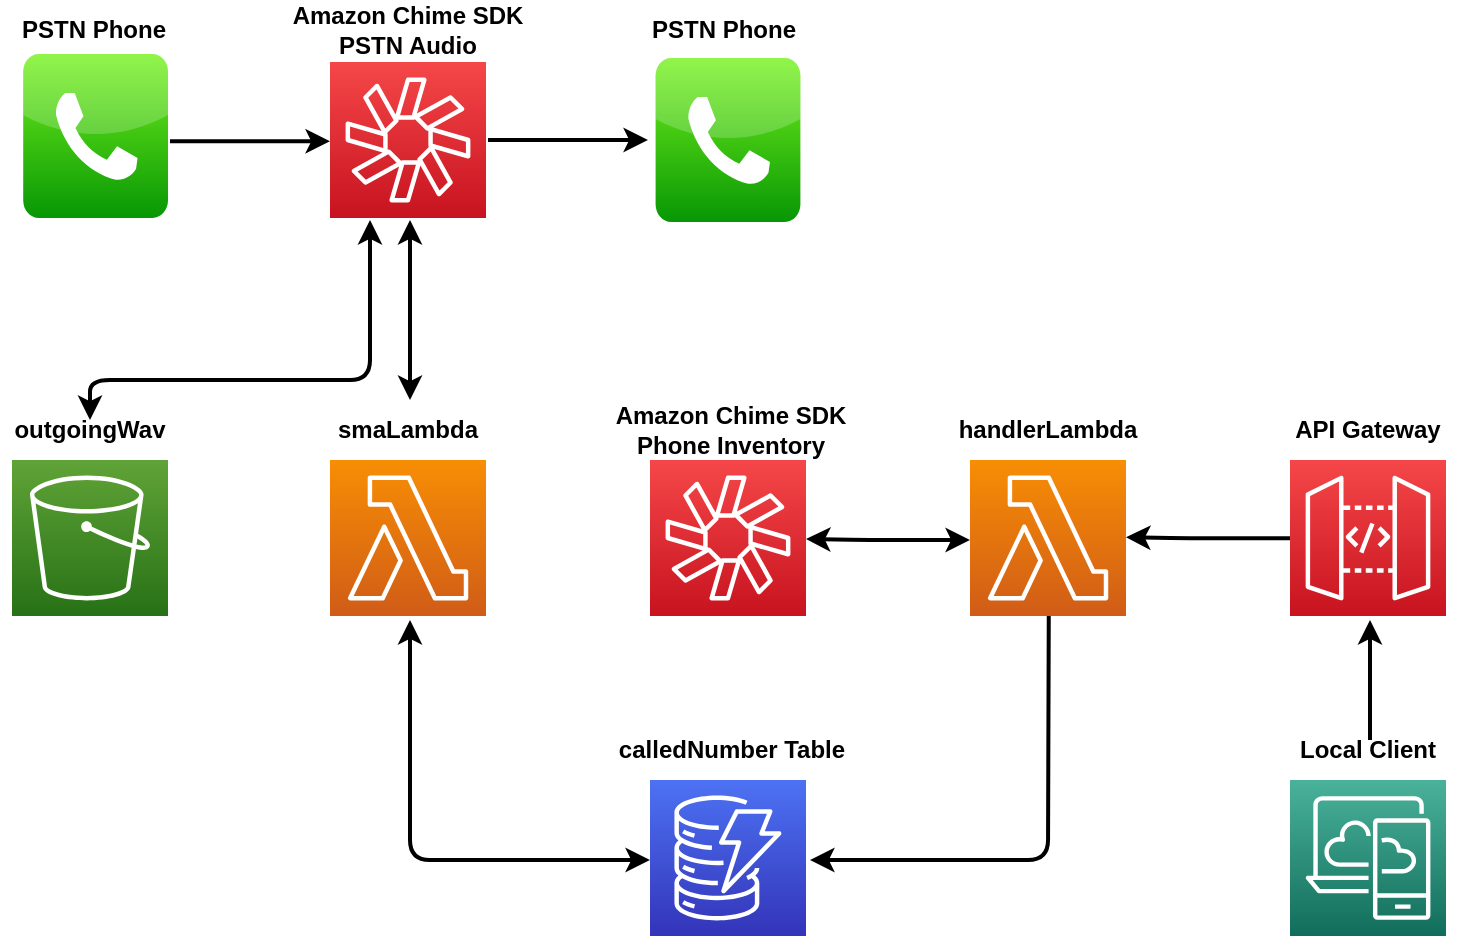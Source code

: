 <mxfile version="15.8.6" type="device"><diagram id="oYj_X80zAQdcjjk3Cy2O" name="Page-1"><mxGraphModel dx="1426" dy="743" grid="1" gridSize="10" guides="1" tooltips="1" connect="1" arrows="1" fold="1" page="1" pageScale="1" pageWidth="850" pageHeight="1100" math="0" shadow="0"><root><mxCell id="0"/><mxCell id="1" parent="0"/><mxCell id="L-JmHDQU-BmvRooXIAhx-1" value="" style="outlineConnect=0;fontColor=#232F3E;gradientColor=#F78E04;gradientDirection=north;fillColor=#D05C17;strokeColor=#ffffff;dashed=0;verticalLabelPosition=bottom;verticalAlign=top;align=center;html=1;fontSize=12;fontStyle=0;aspect=fixed;shape=mxgraph.aws4.resourceIcon;resIcon=mxgraph.aws4.lambda;" vertex="1" parent="1"><mxGeometry x="240" y="360" width="78" height="78" as="geometry"/></mxCell><mxCell id="L-JmHDQU-BmvRooXIAhx-2" value="" style="outlineConnect=0;fontColor=#232F3E;gradientColor=#F78E04;gradientDirection=north;fillColor=#D05C17;strokeColor=#ffffff;dashed=0;verticalLabelPosition=bottom;verticalAlign=top;align=center;html=1;fontSize=12;fontStyle=0;aspect=fixed;shape=mxgraph.aws4.resourceIcon;resIcon=mxgraph.aws4.lambda;" vertex="1" parent="1"><mxGeometry x="560" y="360" width="78" height="78" as="geometry"/></mxCell><mxCell id="L-JmHDQU-BmvRooXIAhx-3" value="" style="outlineConnect=0;fontColor=#232F3E;gradientColor=#F54749;gradientDirection=north;fillColor=#C7131F;strokeColor=#ffffff;dashed=0;verticalLabelPosition=bottom;verticalAlign=top;align=center;html=1;fontSize=12;fontStyle=0;aspect=fixed;shape=mxgraph.aws4.resourceIcon;resIcon=mxgraph.aws4.chime;" vertex="1" parent="1"><mxGeometry x="400" y="360" width="78" height="78" as="geometry"/></mxCell><mxCell id="L-JmHDQU-BmvRooXIAhx-4" value="" style="outlineConnect=0;fontColor=#232F3E;gradientColor=#F54749;gradientDirection=north;fillColor=#C7131F;strokeColor=#ffffff;dashed=0;verticalLabelPosition=bottom;verticalAlign=top;align=center;html=1;fontSize=12;fontStyle=0;aspect=fixed;shape=mxgraph.aws4.resourceIcon;resIcon=mxgraph.aws4.api_gateway;" vertex="1" parent="1"><mxGeometry x="720" y="360" width="78" height="78" as="geometry"/></mxCell><mxCell id="L-JmHDQU-BmvRooXIAhx-5" value="" style="outlineConnect=0;fontColor=#232F3E;gradientColor=#60A337;gradientDirection=north;fillColor=#277116;strokeColor=#ffffff;dashed=0;verticalLabelPosition=bottom;verticalAlign=top;align=center;html=1;fontSize=12;fontStyle=0;aspect=fixed;shape=mxgraph.aws4.resourceIcon;resIcon=mxgraph.aws4.s3;" vertex="1" parent="1"><mxGeometry x="81" y="360" width="78" height="78" as="geometry"/></mxCell><mxCell id="L-JmHDQU-BmvRooXIAhx-6" value="" style="outlineConnect=0;fontColor=#232F3E;gradientColor=#F54749;gradientDirection=north;fillColor=#C7131F;strokeColor=#ffffff;dashed=0;verticalLabelPosition=bottom;verticalAlign=top;align=center;html=1;fontSize=12;fontStyle=0;aspect=fixed;shape=mxgraph.aws4.resourceIcon;resIcon=mxgraph.aws4.chime;" vertex="1" parent="1"><mxGeometry x="240" y="161" width="78" height="78" as="geometry"/></mxCell><mxCell id="L-JmHDQU-BmvRooXIAhx-7" value="" style="endArrow=classic;startArrow=classic;html=1;strokeWidth=2;" edge="1" parent="1"><mxGeometry width="50" height="50" relative="1" as="geometry"><mxPoint x="280" y="330" as="sourcePoint"/><mxPoint x="280" y="240" as="targetPoint"/></mxGeometry></mxCell><mxCell id="L-JmHDQU-BmvRooXIAhx-8" value="" style="outlineConnect=0;fontColor=#232F3E;gradientColor=#4D72F3;gradientDirection=north;fillColor=#3334B9;strokeColor=#ffffff;dashed=0;verticalLabelPosition=bottom;verticalAlign=top;align=center;html=1;fontSize=12;fontStyle=0;aspect=fixed;shape=mxgraph.aws4.resourceIcon;resIcon=mxgraph.aws4.dynamodb;" vertex="1" parent="1"><mxGeometry x="400" y="520" width="78" height="78" as="geometry"/></mxCell><mxCell id="L-JmHDQU-BmvRooXIAhx-9" value="" style="endArrow=classic;startArrow=classic;html=1;strokeWidth=2;entryX=0;entryY=0.513;entryDx=0;entryDy=0;entryPerimeter=0;" edge="1" parent="1" target="L-JmHDQU-BmvRooXIAhx-8"><mxGeometry width="50" height="50" relative="1" as="geometry"><mxPoint x="280" y="440" as="sourcePoint"/><mxPoint x="300" y="540" as="targetPoint"/><Array as="points"><mxPoint x="280" y="560"/></Array></mxGeometry></mxCell><mxCell id="L-JmHDQU-BmvRooXIAhx-10" value="" style="endArrow=none;startArrow=classic;html=1;strokeWidth=2;endFill=0;" edge="1" parent="1"><mxGeometry width="50" height="50" relative="1" as="geometry"><mxPoint x="480" y="560" as="sourcePoint"/><mxPoint x="599.38" y="438" as="targetPoint"/><Array as="points"><mxPoint x="599" y="560"/></Array></mxGeometry></mxCell><mxCell id="L-JmHDQU-BmvRooXIAhx-11" value="" style="endArrow=classic;startArrow=none;html=1;strokeWidth=2;entryX=0;entryY=0.5;entryDx=0;entryDy=0;entryPerimeter=0;startFill=0;" edge="1" parent="1"><mxGeometry width="50" height="50" relative="1" as="geometry"><mxPoint x="319" y="200" as="sourcePoint"/><mxPoint x="399" y="200" as="targetPoint"/></mxGeometry></mxCell><mxCell id="L-JmHDQU-BmvRooXIAhx-12" value="" style="endArrow=classic;startArrow=none;html=1;strokeWidth=2;entryX=0;entryY=0.5;entryDx=0;entryDy=0;entryPerimeter=0;startFill=0;" edge="1" parent="1"><mxGeometry width="50" height="50" relative="1" as="geometry"><mxPoint x="160.0" y="200.66" as="sourcePoint"/><mxPoint x="240.0" y="200.66" as="targetPoint"/></mxGeometry></mxCell><mxCell id="L-JmHDQU-BmvRooXIAhx-13" value="" style="endArrow=classic;startArrow=classic;html=1;strokeWidth=2;" edge="1" parent="1" source="L-JmHDQU-BmvRooXIAhx-3"><mxGeometry width="50" height="50" relative="1" as="geometry"><mxPoint x="490.0" y="570" as="sourcePoint"/><mxPoint x="560" y="400" as="targetPoint"/><Array as="points"><mxPoint x="510" y="400"/></Array></mxGeometry></mxCell><mxCell id="L-JmHDQU-BmvRooXIAhx-14" value="" style="endArrow=none;startArrow=classic;html=1;strokeWidth=2;endFill=0;" edge="1" parent="1"><mxGeometry width="50" height="50" relative="1" as="geometry"><mxPoint x="638" y="398.659" as="sourcePoint"/><mxPoint x="720" y="399.11" as="targetPoint"/><Array as="points"><mxPoint x="670" y="399.11"/></Array></mxGeometry></mxCell><mxCell id="L-JmHDQU-BmvRooXIAhx-15" value="" style="endArrow=classic;startArrow=classic;html=1;strokeWidth=2;" edge="1" parent="1"><mxGeometry width="50" height="50" relative="1" as="geometry"><mxPoint x="120" y="340" as="sourcePoint"/><mxPoint x="260" y="240" as="targetPoint"/><Array as="points"><mxPoint x="120" y="320"/><mxPoint x="260" y="320"/></Array></mxGeometry></mxCell><mxCell id="L-JmHDQU-BmvRooXIAhx-16" value="&lt;b&gt;PSTN Phone&lt;/b&gt;" style="text;html=1;strokeColor=none;fillColor=none;align=center;verticalAlign=middle;whiteSpace=wrap;rounded=0;" vertex="1" parent="1"><mxGeometry x="392" y="135" width="90" height="20" as="geometry"/></mxCell><mxCell id="L-JmHDQU-BmvRooXIAhx-17" value="&lt;b&gt;PSTN Phone&lt;/b&gt;" style="text;html=1;strokeColor=none;fillColor=none;align=center;verticalAlign=middle;whiteSpace=wrap;rounded=0;" vertex="1" parent="1"><mxGeometry x="77" y="140" width="90" height="10" as="geometry"/></mxCell><mxCell id="L-JmHDQU-BmvRooXIAhx-18" value="&lt;b&gt;Amazon Chime SDK PSTN Audio&lt;/b&gt;" style="text;html=1;strokeColor=none;fillColor=none;align=center;verticalAlign=middle;whiteSpace=wrap;rounded=0;" vertex="1" parent="1"><mxGeometry x="211" y="140" width="136" height="10" as="geometry"/></mxCell><mxCell id="L-JmHDQU-BmvRooXIAhx-19" value="&lt;b&gt;smaLambda&lt;/b&gt;" style="text;html=1;strokeColor=none;fillColor=none;align=center;verticalAlign=middle;whiteSpace=wrap;rounded=0;" vertex="1" parent="1"><mxGeometry x="234" y="340" width="90" height="10" as="geometry"/></mxCell><mxCell id="L-JmHDQU-BmvRooXIAhx-20" value="&lt;b&gt;Amazon Chime SDK Phone Inventory&lt;/b&gt;" style="text;html=1;strokeColor=none;fillColor=none;align=center;verticalAlign=middle;whiteSpace=wrap;rounded=0;" vertex="1" parent="1"><mxGeometry x="371" y="340" width="139" height="10" as="geometry"/></mxCell><mxCell id="L-JmHDQU-BmvRooXIAhx-21" value="&lt;b&gt;handlerLambda&lt;/b&gt;" style="text;html=1;strokeColor=none;fillColor=none;align=center;verticalAlign=middle;whiteSpace=wrap;rounded=0;" vertex="1" parent="1"><mxGeometry x="554" y="340" width="90" height="10" as="geometry"/></mxCell><mxCell id="L-JmHDQU-BmvRooXIAhx-22" value="&lt;b&gt;API Gateway&lt;/b&gt;" style="text;html=1;strokeColor=none;fillColor=none;align=center;verticalAlign=middle;whiteSpace=wrap;rounded=0;" vertex="1" parent="1"><mxGeometry x="714" y="340" width="90" height="10" as="geometry"/></mxCell><mxCell id="L-JmHDQU-BmvRooXIAhx-23" value="&lt;b&gt;calledNumber Table&lt;/b&gt;" style="text;html=1;strokeColor=none;fillColor=none;align=center;verticalAlign=middle;whiteSpace=wrap;rounded=0;" vertex="1" parent="1"><mxGeometry x="382.5" y="500" width="116" height="10" as="geometry"/></mxCell><mxCell id="L-JmHDQU-BmvRooXIAhx-24" value="" style="dashed=0;outlineConnect=0;html=1;align=center;labelPosition=center;verticalLabelPosition=bottom;verticalAlign=top;shape=mxgraph.webicons.phone;fillColor=#76F21E;gradientColor=#079704" vertex="1" parent="1"><mxGeometry x="86.6" y="156.98" width="72.4" height="82.02" as="geometry"/></mxCell><mxCell id="L-JmHDQU-BmvRooXIAhx-25" value="" style="dashed=0;outlineConnect=0;html=1;align=center;labelPosition=center;verticalLabelPosition=bottom;verticalAlign=top;shape=mxgraph.webicons.phone;fillColor=#76F21E;gradientColor=#079704" vertex="1" parent="1"><mxGeometry x="402.8" y="158.99" width="72.4" height="82.02" as="geometry"/></mxCell><mxCell id="L-JmHDQU-BmvRooXIAhx-26" value="&lt;b&gt;outgoingWav&lt;/b&gt;" style="text;html=1;strokeColor=none;fillColor=none;align=center;verticalAlign=middle;whiteSpace=wrap;rounded=0;" vertex="1" parent="1"><mxGeometry x="75.0" y="340" width="90" height="10" as="geometry"/></mxCell><mxCell id="L-JmHDQU-BmvRooXIAhx-27" value="" style="outlineConnect=0;fontColor=#232F3E;gradientColor=#4AB29A;gradientDirection=north;fillColor=#116D5B;strokeColor=#ffffff;dashed=0;verticalLabelPosition=bottom;verticalAlign=top;align=center;html=1;fontSize=12;fontStyle=0;aspect=fixed;shape=mxgraph.aws4.resourceIcon;resIcon=mxgraph.aws4.desktop_and_app_streaming;" vertex="1" parent="1"><mxGeometry x="720" y="520" width="78" height="78" as="geometry"/></mxCell><mxCell id="L-JmHDQU-BmvRooXIAhx-28" value="" style="endArrow=none;startArrow=classic;html=1;strokeWidth=2;endFill=0;" edge="1" parent="1"><mxGeometry width="50" height="50" relative="1" as="geometry"><mxPoint x="760" y="440" as="sourcePoint"/><mxPoint x="760" y="500" as="targetPoint"/><Array as="points"/></mxGeometry></mxCell><mxCell id="L-JmHDQU-BmvRooXIAhx-29" value="&lt;b&gt;Local Client&lt;/b&gt;" style="text;html=1;strokeColor=none;fillColor=none;align=center;verticalAlign=middle;whiteSpace=wrap;rounded=0;" vertex="1" parent="1"><mxGeometry x="714" y="500" width="90" height="10" as="geometry"/></mxCell></root></mxGraphModel></diagram></mxfile>